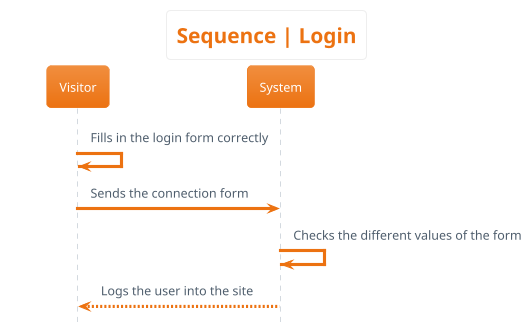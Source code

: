 @startuml sequence__login
hide footbox
skinparam actorStyle awesome
!theme aws-orange
skinparam backgroundcolor White

'Titre'
title Sequence | Login

'Déroulement'
Visitor -> Visitor: Fills in the login form correctly
Visitor -> System: Sends the connection form
System -> System: Checks the different values of the form
System --> Visitor: Logs the user into the site
@enduml